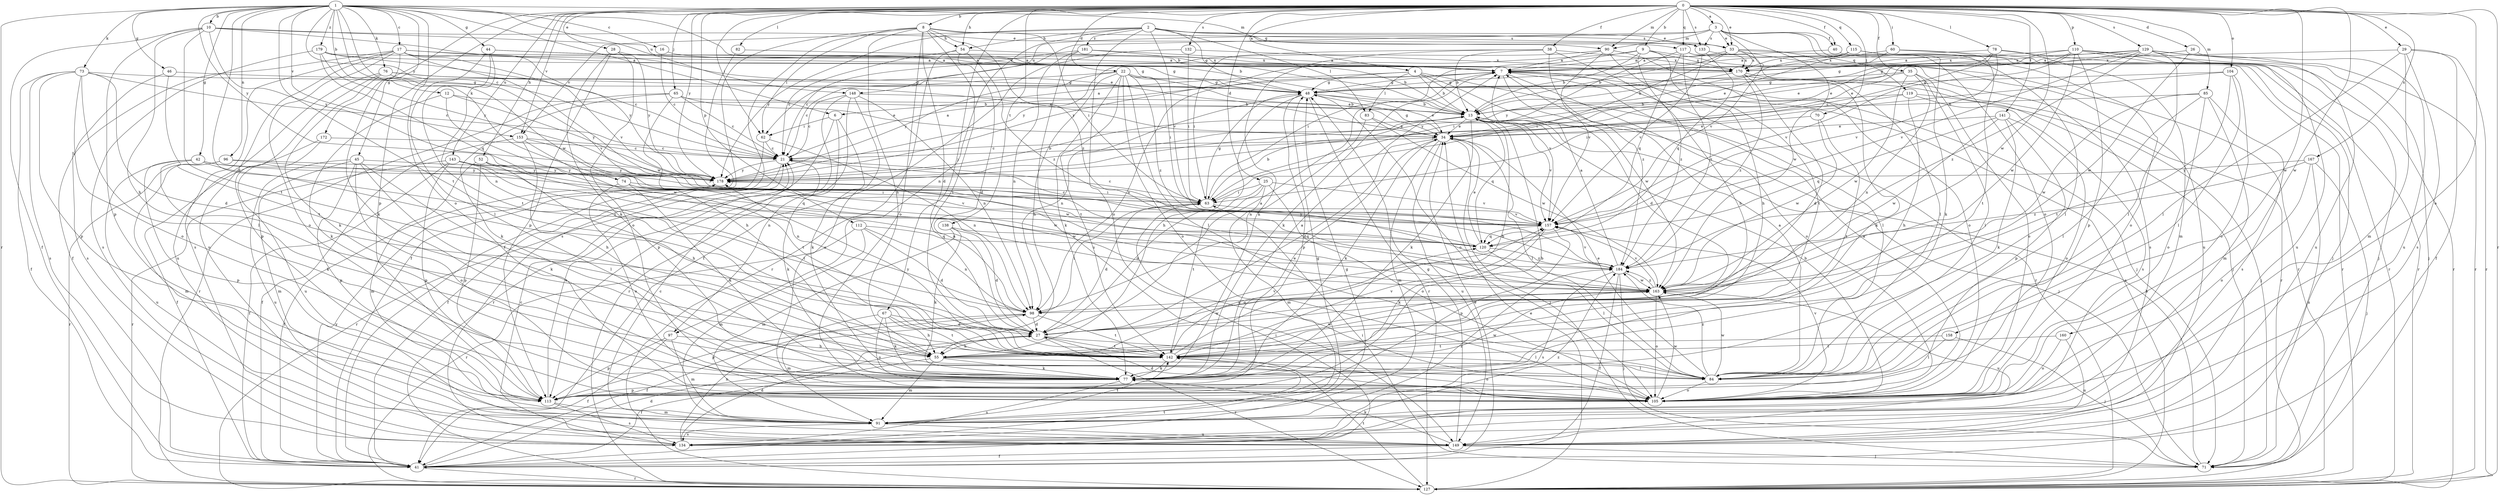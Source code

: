 strict digraph  {
0;
1;
2;
3;
4;
6;
7;
8;
9;
10;
12;
13;
16;
17;
21;
22;
25;
26;
27;
28;
29;
33;
34;
35;
38;
40;
41;
42;
44;
45;
46;
48;
52;
54;
55;
60;
62;
63;
65;
67;
70;
71;
73;
74;
76;
77;
78;
82;
83;
84;
85;
90;
91;
96;
97;
98;
104;
105;
110;
112;
113;
115;
117;
119;
120;
127;
129;
132;
133;
134;
138;
141;
142;
143;
148;
149;
153;
157;
158;
160;
163;
167;
170;
172;
178;
179;
181;
184;
0 -> 3  [label=a];
0 -> 4  [label=a];
0 -> 8  [label=b];
0 -> 9  [label=b];
0 -> 22  [label=d];
0 -> 25  [label=d];
0 -> 26  [label=d];
0 -> 28  [label=e];
0 -> 29  [label=e];
0 -> 33  [label=e];
0 -> 35  [label=f];
0 -> 38  [label=f];
0 -> 40  [label=f];
0 -> 52  [label=h];
0 -> 54  [label=h];
0 -> 60  [label=i];
0 -> 62  [label=i];
0 -> 65  [label=j];
0 -> 67  [label=j];
0 -> 70  [label=j];
0 -> 78  [label=l];
0 -> 82  [label=l];
0 -> 85  [label=m];
0 -> 90  [label=m];
0 -> 104  [label=o];
0 -> 105  [label=o];
0 -> 110  [label=p];
0 -> 112  [label=p];
0 -> 113  [label=p];
0 -> 115  [label=q];
0 -> 117  [label=q];
0 -> 127  [label=r];
0 -> 129  [label=s];
0 -> 132  [label=s];
0 -> 133  [label=s];
0 -> 138  [label=t];
0 -> 141  [label=t];
0 -> 143  [label=u];
0 -> 153  [label=v];
0 -> 158  [label=w];
0 -> 160  [label=w];
0 -> 163  [label=w];
0 -> 167  [label=x];
0 -> 172  [label=y];
0 -> 178  [label=y];
1 -> 6  [label=a];
1 -> 10  [label=b];
1 -> 12  [label=b];
1 -> 13  [label=b];
1 -> 16  [label=c];
1 -> 17  [label=c];
1 -> 21  [label=c];
1 -> 27  [label=d];
1 -> 42  [label=g];
1 -> 44  [label=g];
1 -> 45  [label=g];
1 -> 46  [label=g];
1 -> 73  [label=k];
1 -> 74  [label=k];
1 -> 76  [label=k];
1 -> 90  [label=m];
1 -> 96  [label=n];
1 -> 105  [label=o];
1 -> 127  [label=r];
1 -> 142  [label=t];
1 -> 148  [label=u];
1 -> 153  [label=v];
1 -> 163  [label=w];
1 -> 178  [label=y];
1 -> 179  [label=z];
2 -> 33  [label=e];
2 -> 48  [label=g];
2 -> 54  [label=h];
2 -> 83  [label=l];
2 -> 97  [label=n];
2 -> 105  [label=o];
2 -> 117  [label=q];
2 -> 133  [label=s];
2 -> 153  [label=v];
2 -> 157  [label=v];
2 -> 178  [label=y];
2 -> 181  [label=z];
3 -> 33  [label=e];
3 -> 40  [label=f];
3 -> 62  [label=i];
3 -> 90  [label=m];
3 -> 105  [label=o];
3 -> 119  [label=q];
3 -> 133  [label=s];
3 -> 148  [label=u];
3 -> 157  [label=v];
3 -> 163  [label=w];
4 -> 6  [label=a];
4 -> 13  [label=b];
4 -> 27  [label=d];
4 -> 48  [label=g];
4 -> 83  [label=l];
4 -> 84  [label=l];
4 -> 157  [label=v];
6 -> 62  [label=i];
6 -> 77  [label=k];
6 -> 97  [label=n];
6 -> 127  [label=r];
7 -> 48  [label=g];
7 -> 71  [label=j];
7 -> 77  [label=k];
7 -> 98  [label=n];
7 -> 105  [label=o];
7 -> 127  [label=r];
7 -> 163  [label=w];
8 -> 27  [label=d];
8 -> 41  [label=f];
8 -> 54  [label=h];
8 -> 55  [label=h];
8 -> 62  [label=i];
8 -> 63  [label=i];
8 -> 105  [label=o];
8 -> 133  [label=s];
8 -> 134  [label=s];
8 -> 142  [label=t];
8 -> 184  [label=z];
9 -> 13  [label=b];
9 -> 63  [label=i];
9 -> 127  [label=r];
9 -> 142  [label=t];
9 -> 170  [label=x];
9 -> 178  [label=y];
9 -> 184  [label=z];
10 -> 13  [label=b];
10 -> 33  [label=e];
10 -> 34  [label=e];
10 -> 41  [label=f];
10 -> 55  [label=h];
10 -> 113  [label=p];
10 -> 142  [label=t];
10 -> 178  [label=y];
12 -> 13  [label=b];
12 -> 77  [label=k];
12 -> 163  [label=w];
12 -> 178  [label=y];
13 -> 34  [label=e];
13 -> 71  [label=j];
13 -> 77  [label=k];
13 -> 120  [label=q];
13 -> 157  [label=v];
16 -> 7  [label=a];
16 -> 21  [label=c];
17 -> 7  [label=a];
17 -> 41  [label=f];
17 -> 48  [label=g];
17 -> 77  [label=k];
17 -> 105  [label=o];
17 -> 134  [label=s];
17 -> 149  [label=u];
17 -> 157  [label=v];
17 -> 163  [label=w];
17 -> 178  [label=y];
21 -> 7  [label=a];
21 -> 77  [label=k];
21 -> 127  [label=r];
21 -> 178  [label=y];
22 -> 21  [label=c];
22 -> 34  [label=e];
22 -> 48  [label=g];
22 -> 55  [label=h];
22 -> 63  [label=i];
22 -> 77  [label=k];
22 -> 84  [label=l];
22 -> 105  [label=o];
22 -> 142  [label=t];
22 -> 178  [label=y];
22 -> 184  [label=z];
25 -> 27  [label=d];
25 -> 63  [label=i];
25 -> 91  [label=m];
25 -> 105  [label=o];
25 -> 142  [label=t];
25 -> 157  [label=v];
26 -> 149  [label=u];
26 -> 163  [label=w];
26 -> 170  [label=x];
27 -> 7  [label=a];
27 -> 55  [label=h];
27 -> 84  [label=l];
27 -> 127  [label=r];
27 -> 142  [label=t];
27 -> 163  [label=w];
28 -> 7  [label=a];
28 -> 77  [label=k];
28 -> 105  [label=o];
28 -> 113  [label=p];
28 -> 178  [label=y];
29 -> 7  [label=a];
29 -> 41  [label=f];
29 -> 84  [label=l];
29 -> 91  [label=m];
29 -> 127  [label=r];
29 -> 134  [label=s];
33 -> 7  [label=a];
33 -> 13  [label=b];
33 -> 63  [label=i];
33 -> 71  [label=j];
33 -> 134  [label=s];
33 -> 149  [label=u];
33 -> 170  [label=x];
34 -> 21  [label=c];
34 -> 27  [label=d];
34 -> 48  [label=g];
34 -> 71  [label=j];
34 -> 77  [label=k];
34 -> 84  [label=l];
34 -> 91  [label=m];
34 -> 149  [label=u];
35 -> 48  [label=g];
35 -> 84  [label=l];
35 -> 98  [label=n];
35 -> 105  [label=o];
35 -> 163  [label=w];
35 -> 178  [label=y];
38 -> 13  [label=b];
38 -> 55  [label=h];
38 -> 63  [label=i];
38 -> 77  [label=k];
38 -> 170  [label=x];
38 -> 184  [label=z];
40 -> 7  [label=a];
40 -> 105  [label=o];
41 -> 27  [label=d];
41 -> 34  [label=e];
41 -> 63  [label=i];
41 -> 127  [label=r];
41 -> 142  [label=t];
41 -> 178  [label=y];
42 -> 63  [label=i];
42 -> 77  [label=k];
42 -> 113  [label=p];
42 -> 149  [label=u];
42 -> 178  [label=y];
42 -> 184  [label=z];
44 -> 7  [label=a];
44 -> 84  [label=l];
44 -> 98  [label=n];
44 -> 142  [label=t];
44 -> 170  [label=x];
45 -> 77  [label=k];
45 -> 84  [label=l];
45 -> 91  [label=m];
45 -> 105  [label=o];
45 -> 113  [label=p];
45 -> 149  [label=u];
45 -> 178  [label=y];
46 -> 48  [label=g];
46 -> 134  [label=s];
46 -> 142  [label=t];
48 -> 13  [label=b];
48 -> 34  [label=e];
48 -> 55  [label=h];
48 -> 98  [label=n];
48 -> 105  [label=o];
48 -> 113  [label=p];
48 -> 127  [label=r];
52 -> 55  [label=h];
52 -> 91  [label=m];
52 -> 98  [label=n];
52 -> 113  [label=p];
52 -> 178  [label=y];
54 -> 21  [label=c];
54 -> 27  [label=d];
54 -> 127  [label=r];
54 -> 170  [label=x];
54 -> 184  [label=z];
55 -> 41  [label=f];
55 -> 77  [label=k];
55 -> 84  [label=l];
55 -> 91  [label=m];
55 -> 157  [label=v];
55 -> 163  [label=w];
60 -> 48  [label=g];
60 -> 127  [label=r];
60 -> 142  [label=t];
60 -> 170  [label=x];
62 -> 21  [label=c];
62 -> 41  [label=f];
62 -> 98  [label=n];
63 -> 13  [label=b];
63 -> 21  [label=c];
63 -> 27  [label=d];
63 -> 48  [label=g];
63 -> 157  [label=v];
65 -> 13  [label=b];
65 -> 21  [label=c];
65 -> 34  [label=e];
65 -> 55  [label=h];
65 -> 77  [label=k];
65 -> 127  [label=r];
67 -> 27  [label=d];
67 -> 55  [label=h];
67 -> 77  [label=k];
67 -> 91  [label=m];
67 -> 105  [label=o];
67 -> 142  [label=t];
70 -> 34  [label=e];
70 -> 142  [label=t];
70 -> 163  [label=w];
71 -> 13  [label=b];
71 -> 63  [label=i];
73 -> 21  [label=c];
73 -> 27  [label=d];
73 -> 41  [label=f];
73 -> 48  [label=g];
73 -> 84  [label=l];
73 -> 105  [label=o];
73 -> 113  [label=p];
73 -> 134  [label=s];
74 -> 63  [label=i];
74 -> 77  [label=k];
74 -> 105  [label=o];
74 -> 157  [label=v];
74 -> 163  [label=w];
76 -> 34  [label=e];
76 -> 48  [label=g];
76 -> 77  [label=k];
76 -> 113  [label=p];
76 -> 149  [label=u];
76 -> 157  [label=v];
77 -> 7  [label=a];
77 -> 34  [label=e];
77 -> 113  [label=p];
77 -> 134  [label=s];
77 -> 163  [label=w];
78 -> 7  [label=a];
78 -> 21  [label=c];
78 -> 34  [label=e];
78 -> 91  [label=m];
78 -> 127  [label=r];
78 -> 157  [label=v];
82 -> 41  [label=f];
82 -> 170  [label=x];
83 -> 34  [label=e];
83 -> 98  [label=n];
83 -> 163  [label=w];
84 -> 7  [label=a];
84 -> 34  [label=e];
84 -> 105  [label=o];
84 -> 163  [label=w];
84 -> 184  [label=z];
85 -> 13  [label=b];
85 -> 84  [label=l];
85 -> 91  [label=m];
85 -> 105  [label=o];
85 -> 134  [label=s];
85 -> 163  [label=w];
90 -> 7  [label=a];
90 -> 55  [label=h];
90 -> 105  [label=o];
90 -> 157  [label=v];
90 -> 178  [label=y];
91 -> 21  [label=c];
91 -> 48  [label=g];
91 -> 134  [label=s];
91 -> 142  [label=t];
91 -> 149  [label=u];
91 -> 184  [label=z];
96 -> 91  [label=m];
96 -> 120  [label=q];
96 -> 127  [label=r];
96 -> 178  [label=y];
97 -> 41  [label=f];
97 -> 55  [label=h];
97 -> 91  [label=m];
97 -> 113  [label=p];
98 -> 27  [label=d];
98 -> 41  [label=f];
98 -> 63  [label=i];
98 -> 113  [label=p];
98 -> 142  [label=t];
104 -> 48  [label=g];
104 -> 63  [label=i];
104 -> 84  [label=l];
104 -> 105  [label=o];
104 -> 142  [label=t];
105 -> 7  [label=a];
105 -> 13  [label=b];
105 -> 27  [label=d];
105 -> 157  [label=v];
105 -> 163  [label=w];
110 -> 34  [label=e];
110 -> 48  [label=g];
110 -> 71  [label=j];
110 -> 113  [label=p];
110 -> 127  [label=r];
110 -> 149  [label=u];
110 -> 157  [label=v];
110 -> 163  [label=w];
110 -> 170  [label=x];
112 -> 27  [label=d];
112 -> 91  [label=m];
112 -> 98  [label=n];
112 -> 120  [label=q];
112 -> 127  [label=r];
113 -> 13  [label=b];
113 -> 21  [label=c];
113 -> 91  [label=m];
113 -> 134  [label=s];
115 -> 34  [label=e];
115 -> 77  [label=k];
115 -> 84  [label=l];
115 -> 170  [label=x];
115 -> 178  [label=y];
117 -> 63  [label=i];
117 -> 120  [label=q];
117 -> 127  [label=r];
117 -> 170  [label=x];
117 -> 184  [label=z];
119 -> 13  [label=b];
119 -> 55  [label=h];
119 -> 71  [label=j];
119 -> 134  [label=s];
119 -> 178  [label=y];
120 -> 34  [label=e];
120 -> 84  [label=l];
120 -> 178  [label=y];
120 -> 184  [label=z];
127 -> 7  [label=a];
127 -> 34  [label=e];
127 -> 142  [label=t];
129 -> 7  [label=a];
129 -> 34  [label=e];
129 -> 71  [label=j];
129 -> 84  [label=l];
129 -> 127  [label=r];
129 -> 149  [label=u];
129 -> 157  [label=v];
129 -> 170  [label=x];
129 -> 184  [label=z];
132 -> 41  [label=f];
132 -> 63  [label=i];
132 -> 170  [label=x];
133 -> 84  [label=l];
133 -> 120  [label=q];
133 -> 157  [label=v];
134 -> 21  [label=c];
134 -> 27  [label=d];
134 -> 48  [label=g];
134 -> 98  [label=n];
134 -> 184  [label=z];
138 -> 27  [label=d];
138 -> 77  [label=k];
138 -> 91  [label=m];
138 -> 120  [label=q];
141 -> 34  [label=e];
141 -> 77  [label=k];
141 -> 105  [label=o];
141 -> 113  [label=p];
141 -> 120  [label=q];
141 -> 163  [label=w];
142 -> 13  [label=b];
142 -> 77  [label=k];
142 -> 105  [label=o];
142 -> 120  [label=q];
142 -> 157  [label=v];
142 -> 178  [label=y];
143 -> 41  [label=f];
143 -> 98  [label=n];
143 -> 113  [label=p];
143 -> 127  [label=r];
143 -> 142  [label=t];
143 -> 163  [label=w];
143 -> 178  [label=y];
148 -> 13  [label=b];
148 -> 21  [label=c];
148 -> 98  [label=n];
148 -> 105  [label=o];
148 -> 113  [label=p];
148 -> 127  [label=r];
149 -> 41  [label=f];
149 -> 48  [label=g];
149 -> 71  [label=j];
149 -> 77  [label=k];
153 -> 21  [label=c];
153 -> 41  [label=f];
153 -> 55  [label=h];
153 -> 142  [label=t];
153 -> 163  [label=w];
157 -> 21  [label=c];
157 -> 77  [label=k];
157 -> 113  [label=p];
157 -> 120  [label=q];
158 -> 71  [label=j];
158 -> 84  [label=l];
158 -> 142  [label=t];
160 -> 105  [label=o];
160 -> 142  [label=t];
160 -> 149  [label=u];
163 -> 98  [label=n];
163 -> 105  [label=o];
163 -> 149  [label=u];
163 -> 157  [label=v];
163 -> 184  [label=z];
167 -> 71  [label=j];
167 -> 105  [label=o];
167 -> 149  [label=u];
167 -> 178  [label=y];
167 -> 184  [label=z];
170 -> 13  [label=b];
170 -> 27  [label=d];
170 -> 48  [label=g];
170 -> 71  [label=j];
170 -> 77  [label=k];
170 -> 127  [label=r];
170 -> 184  [label=z];
172 -> 21  [label=c];
172 -> 41  [label=f];
172 -> 149  [label=u];
178 -> 13  [label=b];
178 -> 41  [label=f];
178 -> 63  [label=i];
179 -> 7  [label=a];
179 -> 21  [label=c];
179 -> 48  [label=g];
179 -> 120  [label=q];
179 -> 134  [label=s];
179 -> 178  [label=y];
181 -> 7  [label=a];
181 -> 13  [label=b];
181 -> 21  [label=c];
181 -> 98  [label=n];
181 -> 149  [label=u];
184 -> 7  [label=a];
184 -> 41  [label=f];
184 -> 71  [label=j];
184 -> 134  [label=s];
184 -> 157  [label=v];
184 -> 163  [label=w];
}
